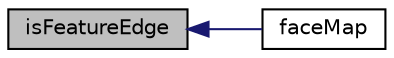 digraph "isFeatureEdge"
{
  bgcolor="transparent";
  edge [fontname="Helvetica",fontsize="10",labelfontname="Helvetica",labelfontsize="10"];
  node [fontname="Helvetica",fontsize="10",shape=record];
  rankdir="LR";
  Node1 [label="isFeatureEdge",height=0.2,width=0.4,color="black", fillcolor="grey75", style="filled", fontcolor="black"];
  Node1 -> Node2 [dir="back",color="midnightblue",fontsize="10",style="solid",fontname="Helvetica"];
  Node2 [label="faceMap",height=0.2,width=0.4,color="black",URL="$a00210.html#a11f7533769c17ce0e6e033a934684e53",tooltip="New to old faceMap. Guaranteed to be shrunk. "];
}
